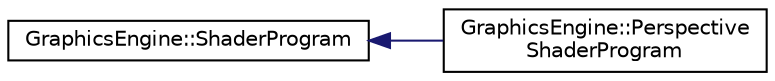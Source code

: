 digraph "Graphical Class Hierarchy"
{
  edge [fontname="Helvetica",fontsize="10",labelfontname="Helvetica",labelfontsize="10"];
  node [fontname="Helvetica",fontsize="10",shape=record];
  rankdir="LR";
  Node0 [label="GraphicsEngine::ShaderProgram",height=0.2,width=0.4,color="black", fillcolor="white", style="filled",URL="$class_graphics_engine_1_1_shader_program.html"];
  Node0 -> Node1 [dir="back",color="midnightblue",fontsize="10",style="solid",fontname="Helvetica"];
  Node1 [label="GraphicsEngine::Perspective\lShaderProgram",height=0.2,width=0.4,color="black", fillcolor="white", style="filled",URL="$class_graphics_engine_1_1_perspective_shader_program.html"];
}
